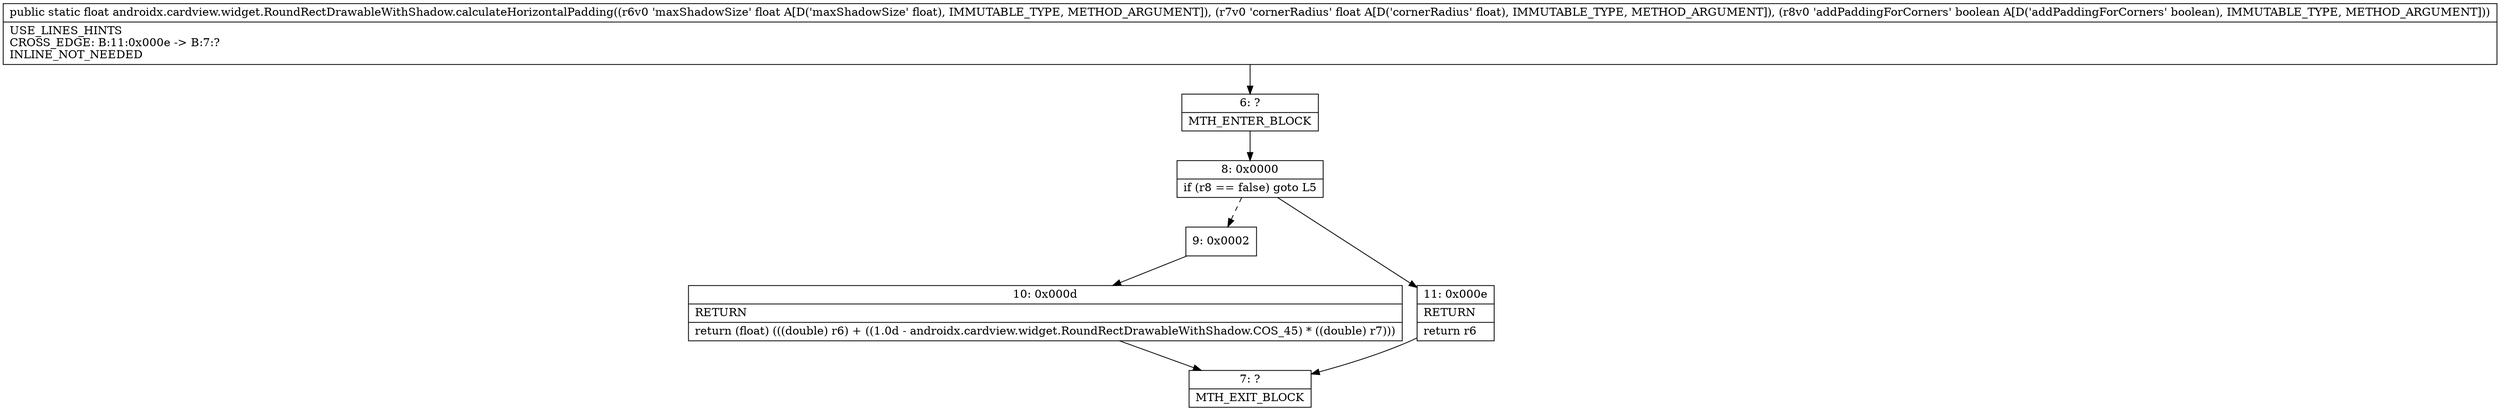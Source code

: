 digraph "CFG forandroidx.cardview.widget.RoundRectDrawableWithShadow.calculateHorizontalPadding(FFZ)F" {
Node_6 [shape=record,label="{6\:\ ?|MTH_ENTER_BLOCK\l}"];
Node_8 [shape=record,label="{8\:\ 0x0000|if (r8 == false) goto L5\l}"];
Node_9 [shape=record,label="{9\:\ 0x0002}"];
Node_10 [shape=record,label="{10\:\ 0x000d|RETURN\l|return (float) (((double) r6) + ((1.0d \- androidx.cardview.widget.RoundRectDrawableWithShadow.COS_45) * ((double) r7)))\l}"];
Node_7 [shape=record,label="{7\:\ ?|MTH_EXIT_BLOCK\l}"];
Node_11 [shape=record,label="{11\:\ 0x000e|RETURN\l|return r6\l}"];
MethodNode[shape=record,label="{public static float androidx.cardview.widget.RoundRectDrawableWithShadow.calculateHorizontalPadding((r6v0 'maxShadowSize' float A[D('maxShadowSize' float), IMMUTABLE_TYPE, METHOD_ARGUMENT]), (r7v0 'cornerRadius' float A[D('cornerRadius' float), IMMUTABLE_TYPE, METHOD_ARGUMENT]), (r8v0 'addPaddingForCorners' boolean A[D('addPaddingForCorners' boolean), IMMUTABLE_TYPE, METHOD_ARGUMENT]))  | USE_LINES_HINTS\lCROSS_EDGE: B:11:0x000e \-\> B:7:?\lINLINE_NOT_NEEDED\l}"];
MethodNode -> Node_6;Node_6 -> Node_8;
Node_8 -> Node_9[style=dashed];
Node_8 -> Node_11;
Node_9 -> Node_10;
Node_10 -> Node_7;
Node_11 -> Node_7;
}


